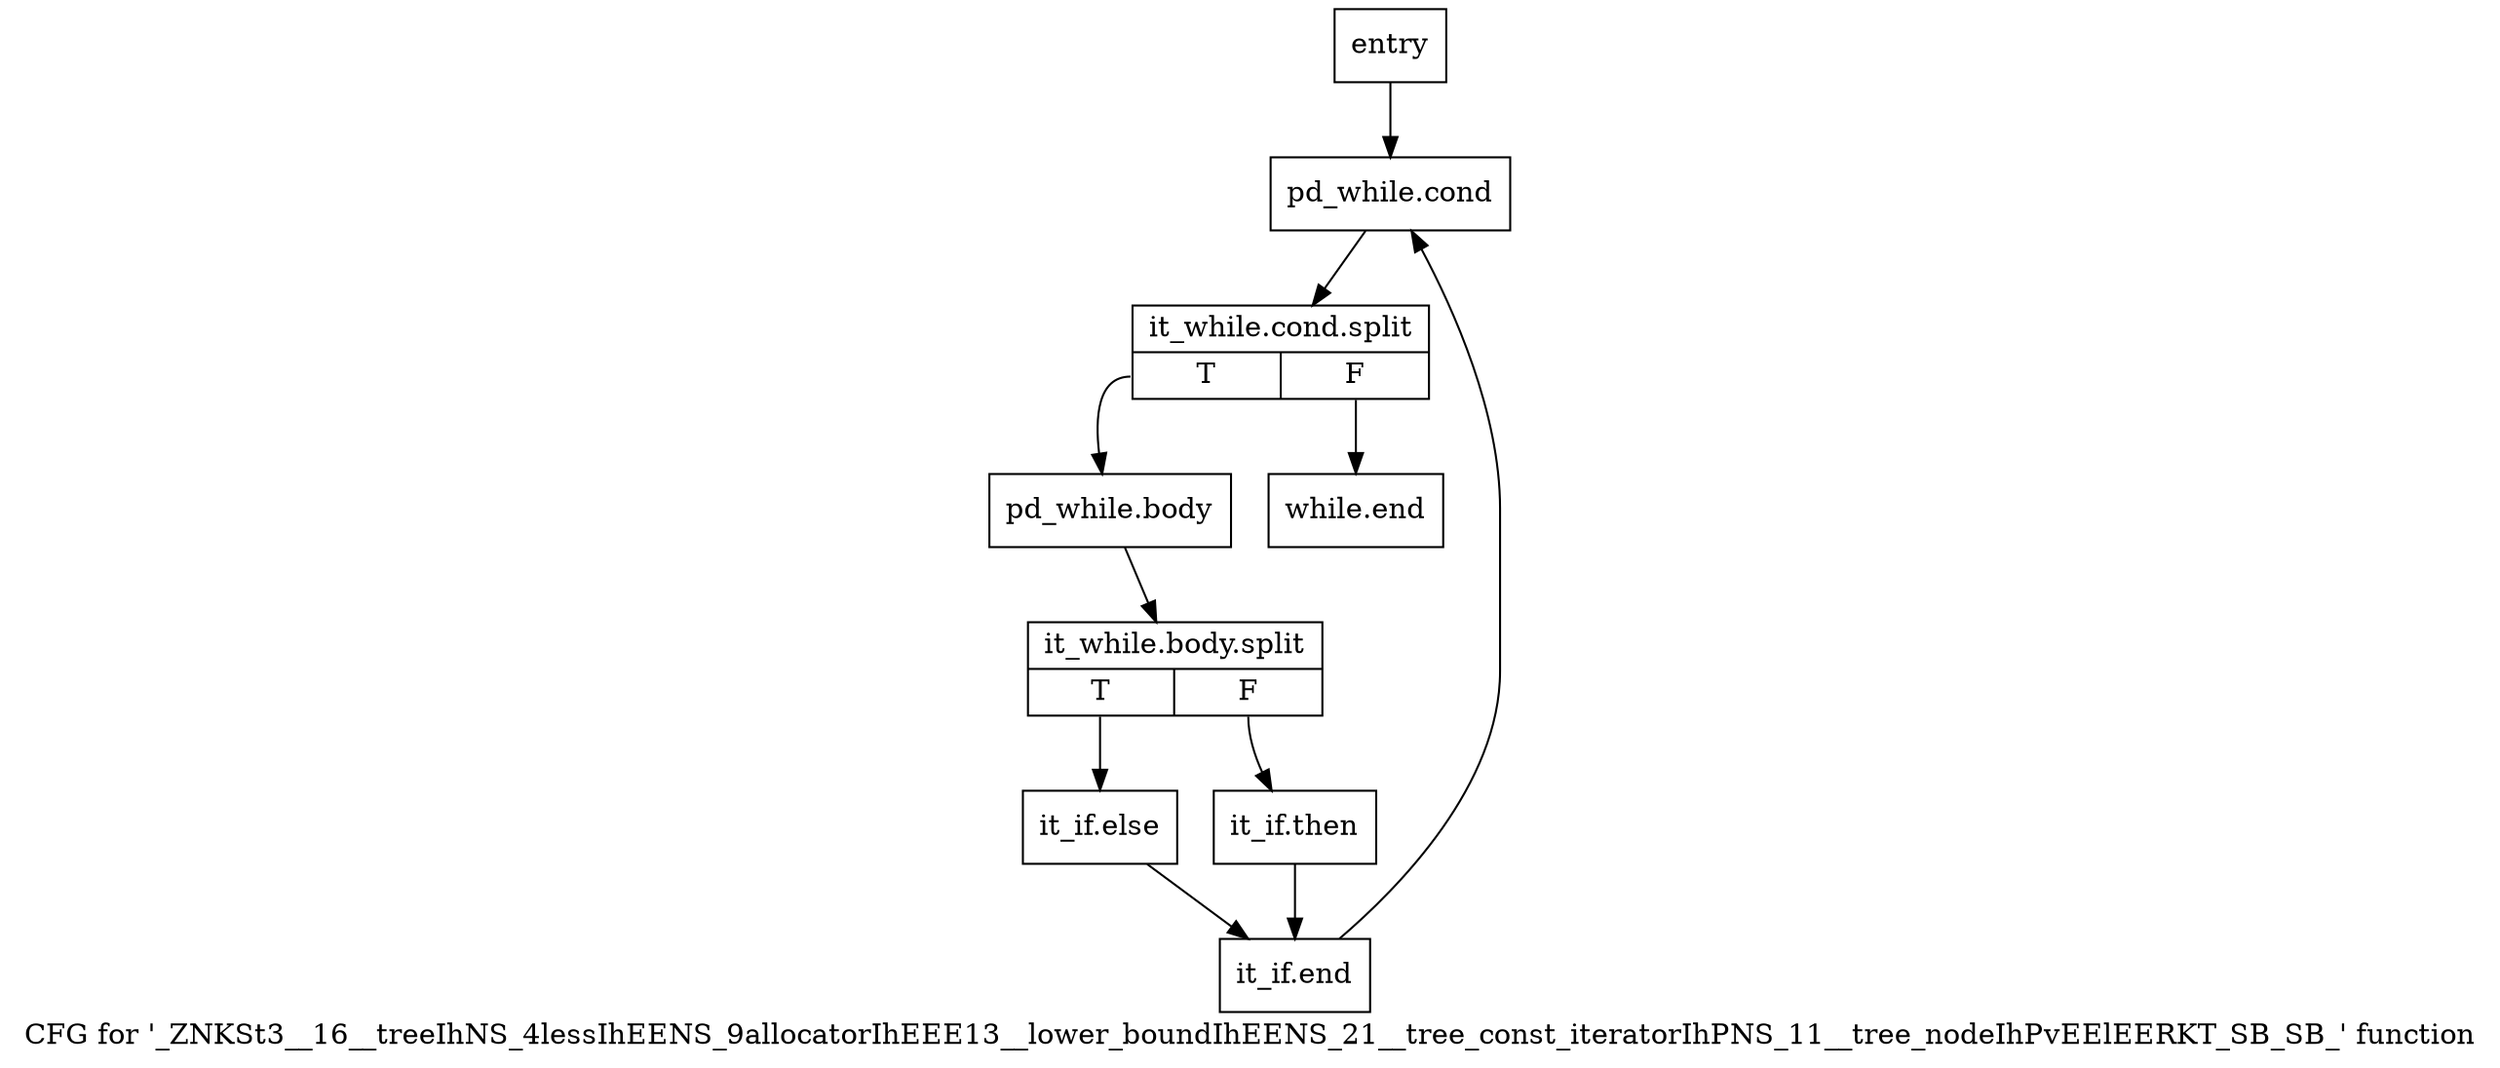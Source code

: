 digraph "CFG for '_ZNKSt3__16__treeIhNS_4lessIhEENS_9allocatorIhEEE13__lower_boundIhEENS_21__tree_const_iteratorIhPNS_11__tree_nodeIhPvEElEERKT_SB_SB_' function" {
	label="CFG for '_ZNKSt3__16__treeIhNS_4lessIhEENS_9allocatorIhEEE13__lower_boundIhEENS_21__tree_const_iteratorIhPNS_11__tree_nodeIhPvEElEERKT_SB_SB_' function";

	Node0x4a2cb80 [shape=record,label="{entry}"];
	Node0x4a2cb80 -> Node0x4a2cbd0;
	Node0x4a2cbd0 [shape=record,label="{pd_while.cond}"];
	Node0x4a2cbd0 -> Node0xa0c2380;
	Node0xa0c2380 [shape=record,label="{it_while.cond.split|{<s0>T|<s1>F}}"];
	Node0xa0c2380:s0 -> Node0x4a2cc20;
	Node0xa0c2380:s1 -> Node0x4a2cd60;
	Node0x4a2cc20 [shape=record,label="{pd_while.body}"];
	Node0x4a2cc20 -> Node0xa0c22e0;
	Node0xa0c22e0 [shape=record,label="{it_while.body.split|{<s0>T|<s1>F}}"];
	Node0xa0c22e0:s0 -> Node0x4a2ccc0;
	Node0xa0c22e0:s1 -> Node0x4a2cc70;
	Node0x4a2cc70 [shape=record,label="{it_if.then}"];
	Node0x4a2cc70 -> Node0x4a2cd10;
	Node0x4a2ccc0 [shape=record,label="{it_if.else}"];
	Node0x4a2ccc0 -> Node0x4a2cd10;
	Node0x4a2cd10 [shape=record,label="{it_if.end}"];
	Node0x4a2cd10 -> Node0x4a2cbd0;
	Node0x4a2cd60 [shape=record,label="{while.end}"];
}
